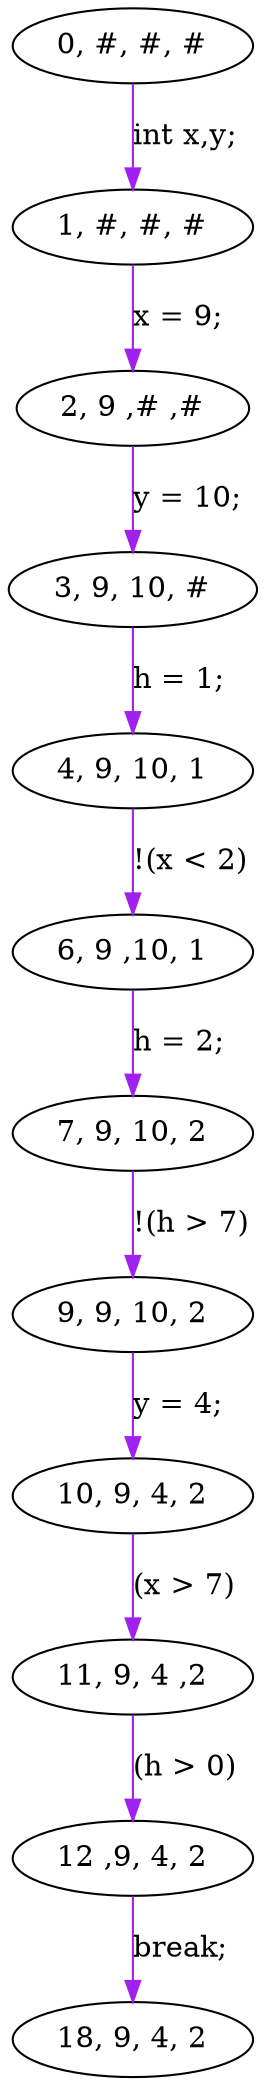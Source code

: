 digraph
{
/**
 * dot graph for function g
 */
    edge [color = "purple"];
    0        [label = "0, #, #, #"];
    1        [label = "1, #, #, #"];
    0 -> 1   [label = "int x,y;"];
    2        [label = "2, 9 ,# ,#"];
    1 -> 2   [label = "x = 9;"];
    3        [label = "3, 9, 10, #"];
    2 -> 3   [label = "y = 10;"];
    4        [label = "4, 9, 10, 1"];
    3 -> 4   [label = "h = 1;"];
    6        [label = "6, 9 ,10, 1"];
    4 -> 6   [label = "!(x < 2)"];
    7        [label = "7, 9, 10, 2"];
    6 -> 7   [label = "h = 2;"];
    9        [label = "9, 9, 10, 2"];
    7 -> 9   [label = "!(h > 7)"];
    10       [label = "10, 9, 4, 2"];
    9 -> 10  [label = "y = 4;"];
    11       [label = "11, 9, 4 ,2"];
    10 -> 11 [label = "(x > 7)"];
    12       [label = "12 ,9, 4, 2"];
    11 -> 12 [label = "(h > 0)"];
    18       [label = "18, 9, 4, 2"];
    12 -> 18 [label = "break;"];
}
